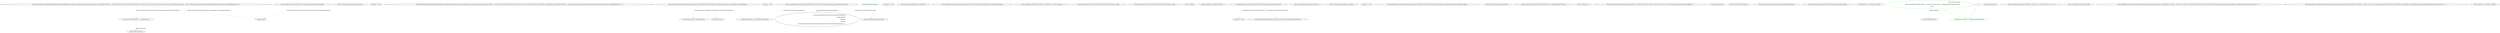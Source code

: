 digraph  {
m7_30 [cluster="CommandLine.Core.SpecificationPropertyExtensions.Validate(System.Collections.Generic.IEnumerable<CommandLine.Core.SpecificationProperty>, System.Collections.Generic.IEnumerable<System.Func<System.Collections.Generic.IEnumerable<CommandLine.Core.SpecificationProperty>, System.Collections.Generic.IEnumerable<CommandLine.Infrastructure.Maybe<CommandLine.Error>>>>)", file="SpecificationPropertyExtensions.cs", label="Entry CommandLine.Core.SpecificationPropertyExtensions.Validate(System.Collections.Generic.IEnumerable<CommandLine.Core.SpecificationProperty>, System.Collections.Generic.IEnumerable<System.Func<System.Collections.Generic.IEnumerable<CommandLine.Core.SpecificationProperty>, System.Collections.Generic.IEnumerable<CommandLine.Infrastructure.Maybe<CommandLine.Error>>>>)", span="44-44"];
m7_32 [cluster="CommandLine.Core.SpecificationPropertyExtensions.Validate(System.Collections.Generic.IEnumerable<CommandLine.Core.SpecificationProperty>, System.Collections.Generic.IEnumerable<System.Func<System.Collections.Generic.IEnumerable<CommandLine.Core.SpecificationProperty>, System.Collections.Generic.IEnumerable<CommandLine.Infrastructure.Maybe<CommandLine.Error>>>>)", file="SpecificationPropertyExtensions.cs", label="throw new ArgumentNullException(''specProps'');", span="49-49"];
m7_31 [cluster="CommandLine.Core.SpecificationPropertyExtensions.Validate(System.Collections.Generic.IEnumerable<CommandLine.Core.SpecificationProperty>, System.Collections.Generic.IEnumerable<System.Func<System.Collections.Generic.IEnumerable<CommandLine.Core.SpecificationProperty>, System.Collections.Generic.IEnumerable<CommandLine.Infrastructure.Maybe<CommandLine.Error>>>>)", file="SpecificationPropertyExtensions.cs", label="specProps == null", span="49-49"];
m7_33 [cluster="CommandLine.Core.SpecificationPropertyExtensions.Validate(System.Collections.Generic.IEnumerable<CommandLine.Core.SpecificationProperty>, System.Collections.Generic.IEnumerable<System.Func<System.Collections.Generic.IEnumerable<CommandLine.Core.SpecificationProperty>, System.Collections.Generic.IEnumerable<CommandLine.Infrastructure.Maybe<CommandLine.Error>>>>)", file="SpecificationPropertyExtensions.cs", label="return rules.SelectMany(rule => rule(specProps));", span="51-51"];
m7_34 [cluster="CommandLine.Core.SpecificationPropertyExtensions.Validate(System.Collections.Generic.IEnumerable<CommandLine.Core.SpecificationProperty>, System.Collections.Generic.IEnumerable<System.Func<System.Collections.Generic.IEnumerable<CommandLine.Core.SpecificationProperty>, System.Collections.Generic.IEnumerable<CommandLine.Infrastructure.Maybe<CommandLine.Error>>>>)", file="SpecificationPropertyExtensions.cs", label="Exit CommandLine.Core.SpecificationPropertyExtensions.Validate(System.Collections.Generic.IEnumerable<CommandLine.Core.SpecificationProperty>, System.Collections.Generic.IEnumerable<System.Func<System.Collections.Generic.IEnumerable<CommandLine.Core.SpecificationProperty>, System.Collections.Generic.IEnumerable<CommandLine.Infrastructure.Maybe<CommandLine.Error>>>>)", span="44-44"];
m7_0 [cluster="CommandLine.Core.SpecificationPropertyExtensions.WithSpecification(CommandLine.Core.SpecificationProperty, CommandLine.Core.Specification)", file="SpecificationPropertyExtensions.cs", label="Entry CommandLine.Core.SpecificationPropertyExtensions.WithSpecification(CommandLine.Core.SpecificationProperty, CommandLine.Core.Specification)", span="11-11"];
m7_1 [cluster="CommandLine.Core.SpecificationPropertyExtensions.WithSpecification(CommandLine.Core.SpecificationProperty, CommandLine.Core.Specification)", file="SpecificationPropertyExtensions.cs", label="specProp == null", span="13-13"];
m7_16 [cluster="CommandLine.Core.SpecificationPropertyExtensions.GetConversionType(CommandLine.Core.SpecificationProperty)", file="SpecificationPropertyExtensions.cs", label="Entry CommandLine.Core.SpecificationPropertyExtensions.GetConversionType(CommandLine.Core.SpecificationProperty)", span="27-27"];
m7_20 [cluster="CommandLine.Core.SpecificationPropertyExtensions.GetConversionType(CommandLine.Core.SpecificationProperty)", color=green, community=0, file="SpecificationPropertyExtensions.cs", label="TypeDescriptorKind.Sequence", prediction=0, span="33-33"];
m7_19 [cluster="CommandLine.Core.SpecificationPropertyExtensions.GetConversionType(CommandLine.Core.SpecificationProperty)", file="SpecificationPropertyExtensions.cs", label="specProp.Specification.ConversionType.ToDescriptor()", span="31-31"];
m7_21 [cluster="CommandLine.Core.SpecificationPropertyExtensions.GetConversionType(CommandLine.Core.SpecificationProperty)", file="SpecificationPropertyExtensions.cs", label="return specProp.Property.PropertyType.GetGenericArguments()\r\n                             .SingleOrDefault()\r\n                             .ToMaybe()\r\n                             .FromJust(\r\n                                 new InvalidOperationException(''Sequence properties should be of type IEnumerable<T>.''));", span="34-38"];
m7_17 [cluster="CommandLine.Core.SpecificationPropertyExtensions.GetConversionType(CommandLine.Core.SpecificationProperty)", file="SpecificationPropertyExtensions.cs", label="specProp == null", span="29-29"];
m7_22 [cluster="CommandLine.Core.SpecificationPropertyExtensions.GetConversionType(CommandLine.Core.SpecificationProperty)", file="SpecificationPropertyExtensions.cs", label="return specProp.Property.PropertyType;", span="40-40"];
m7_18 [cluster="CommandLine.Core.SpecificationPropertyExtensions.GetConversionType(CommandLine.Core.SpecificationProperty)", file="SpecificationPropertyExtensions.cs", label="throw new ArgumentNullException(''specProp'');", span="29-29"];
m7_23 [cluster="CommandLine.Core.SpecificationPropertyExtensions.GetConversionType(CommandLine.Core.SpecificationProperty)", file="SpecificationPropertyExtensions.cs", label="Exit CommandLine.Core.SpecificationPropertyExtensions.GetConversionType(CommandLine.Core.SpecificationProperty)", span="27-27"];
m7_29 [cluster="CommandLine.Infrastructure.Maybe<T>.FromJust<T>(System.Exception)", file="SpecificationPropertyExtensions.cs", label="Entry CommandLine.Infrastructure.Maybe<T>.FromJust<T>(System.Exception)", span="137-137"];
m7_2 [cluster="Humanizer.Tests.Localisation.he.NumberToWordsTests.ToWords(int, string)", file="SpecificationPropertyExtensions.cs", label="Entry Humanizer.Tests.Localisation.he.NumberToWordsTests.ToWords(int, string)", span="53-53"];
m7_4 [cluster="Humanizer.Tests.Localisation.he.NumberToWordsTests.ToWords(int, string)", file="SpecificationPropertyExtensions.cs", label="Exit Humanizer.Tests.Localisation.he.NumberToWordsTests.ToWords(int, string)", span="53-53"];
m7_3 [cluster="Humanizer.Tests.Localisation.he.NumberToWordsTests.ToWords(int, string)", file="SpecificationPropertyExtensions.cs", label="Assert.Equal(expected, number.ToWords())", span="55-55"];
m7_5 [cluster="int.ToWords()", file="SpecificationPropertyExtensions.cs", label="Entry int.ToWords()", span="32-32"];
m7_6 [cluster="Unk.Equal", file="SpecificationPropertyExtensions.cs", label="Entry Unk.Equal", span=""];
m7_8 [cluster="Humanizer.Tests.Localisation.he.NumberToWordsTests.NegativeToWords(int, string)", file="SpecificationPropertyExtensions.cs", label="Assert.Equal(expected, number.ToWords())", span="62-62"];
m7_9 [cluster="Humanizer.Tests.Localisation.he.NumberToWordsTests.NegativeToWords(int, string)", file="SpecificationPropertyExtensions.cs", label="Exit Humanizer.Tests.Localisation.he.NumberToWordsTests.NegativeToWords(int, string)", span="60-60"];
m7_11 [cluster="CommandLine.Core.SpecificationPropertyExtensions.WithValue(CommandLine.Core.SpecificationProperty, CommandLine.Infrastructure.Maybe<object>)", file="SpecificationPropertyExtensions.cs", label="throw new ArgumentNullException(''specProp'');", span="21-21"];
m7_13 [cluster="CommandLine.Core.SpecificationPropertyExtensions.WithValue(CommandLine.Core.SpecificationProperty, CommandLine.Infrastructure.Maybe<object>)", file="SpecificationPropertyExtensions.cs", label="throw new ArgumentNullException(''newValue'');", span="22-22"];
m7_10 [cluster="CommandLine.Core.SpecificationPropertyExtensions.WithValue(CommandLine.Core.SpecificationProperty, CommandLine.Infrastructure.Maybe<object>)", file="SpecificationPropertyExtensions.cs", label="specProp == null", span="21-21"];
m7_12 [cluster="CommandLine.Core.SpecificationPropertyExtensions.WithValue(CommandLine.Core.SpecificationProperty, CommandLine.Infrastructure.Maybe<object>)", file="SpecificationPropertyExtensions.cs", label="newValue == null", span="22-22"];
m7_14 [cluster="CommandLine.Core.SpecificationPropertyExtensions.WithValue(CommandLine.Core.SpecificationProperty, CommandLine.Infrastructure.Maybe<object>)", file="SpecificationPropertyExtensions.cs", label="return SpecificationProperty.Create(specProp.Specification, specProp.Property, newValue);", span="24-24"];
m7_15 [cluster="CommandLine.Core.SpecificationPropertyExtensions.WithValue(CommandLine.Core.SpecificationProperty, CommandLine.Infrastructure.Maybe<object>)", file="SpecificationPropertyExtensions.cs", label="Exit CommandLine.Core.SpecificationPropertyExtensions.WithValue(CommandLine.Core.SpecificationProperty, CommandLine.Infrastructure.Maybe<object>)", span="19-19"];
m7_25 [cluster="System.Type.GetGenericArguments()", file="SpecificationPropertyExtensions.cs", label="Entry System.Type.GetGenericArguments()", span="0-0"];
m7_26 [cluster="System.Collections.Generic.IEnumerable<TSource>.SingleOrDefault<TSource>()", file="SpecificationPropertyExtensions.cs", label="Entry System.Collections.Generic.IEnumerable<TSource>.SingleOrDefault<TSource>()", span="0-0"];
m7_27 [cluster="T.ToMaybe<T>()", file="SpecificationPropertyExtensions.cs", label="Entry T.ToMaybe<T>()", span="82-82"];
m7_35 [cluster="System.Collections.Generic.IEnumerable<TSource>.SelectMany<TSource, TResult>(System.Func<TSource, System.Collections.Generic.IEnumerable<TResult>>)", file="SpecificationPropertyExtensions.cs", label="Entry System.Collections.Generic.IEnumerable<TSource>.SelectMany<TSource, TResult>(System.Func<TSource, System.Collections.Generic.IEnumerable<TResult>>)", span="0-0"];
m7_36 [cluster="lambda expression", file="SpecificationPropertyExtensions.cs", label="Entry lambda expression", span="51-51"];
m7_37 [cluster="lambda expression", file="SpecificationPropertyExtensions.cs", label="rule(specProps)", span="51-51"];
m7_38 [cluster="lambda expression", file="SpecificationPropertyExtensions.cs", label="Exit lambda expression", span="51-51"];
m7_24 [cluster="System.Type.ToDescriptor()", file="SpecificationPropertyExtensions.cs", label="Entry System.Type.ToDescriptor()", span="22-22"];
m7_7 [cluster="System.ArgumentNullException.ArgumentNullException(string)", file="SpecificationPropertyExtensions.cs", label="Entry System.ArgumentNullException.ArgumentNullException(string)", span="0-0"];
m7_28 [cluster="System.InvalidOperationException.InvalidOperationException(string)", file="SpecificationPropertyExtensions.cs", label="Entry System.InvalidOperationException.InvalidOperationException(string)", span="0-0"];
m7_39 [cluster="System.Func<T, TResult>.Invoke(T)", file="SpecificationPropertyExtensions.cs", label="Entry System.Func<T, TResult>.Invoke(T)", span="0-0"];
m7_40 [file="SpecificationPropertyExtensions.cs", label="System.Collections.Generic.IEnumerable<CommandLine.Core.SpecificationProperty>", span=""];
m9_5 [cluster="lambda expression", file="Switch.cs", label="Entry lambda expression", span="16-16"];
m9_6 [cluster="lambda expression", color=green, community=0, file="Switch.cs", label="t.IsName() && info.Item1 == TypeDescriptorKind.Boolean", prediction=1, span="16-16"];
m9_7 [cluster="lambda expression", file="Switch.cs", label="Exit lambda expression", span="16-16"];
m9_4 [cluster="CommandLine.Infrastructure.Maybe<T1>.Return<T1, T2>(System.Func<T1, T2>, T2)", file="Switch.cs", label="Entry CommandLine.Infrastructure.Maybe<T1>.Return<T1, T2>(System.Func<T1, T2>, T2)", span="103-103"];
m9_8 [cluster="CommandLine.Core.Token.IsName()", file="Switch.cs", label="Entry CommandLine.Core.Token.IsName()", span="72-72"];
m9_0 [cluster="CommandLine.Core.Switch.Partition(System.Collections.Generic.IEnumerable<CommandLine.Core.Token>, System.Func<string, CommandLine.Infrastructure.Maybe<System.Tuple<CommandLine.Core.TypeDescriptorKind, CommandLine.Infrastructure.Maybe<int>>>>)", file="Switch.cs", label="Entry CommandLine.Core.Switch.Partition(System.Collections.Generic.IEnumerable<CommandLine.Core.Token>, System.Func<string, CommandLine.Infrastructure.Maybe<System.Tuple<CommandLine.Core.TypeDescriptorKind, CommandLine.Infrastructure.Maybe<int>>>>)", span="11-11"];
m9_1 [cluster="CommandLine.Core.Switch.Partition(System.Collections.Generic.IEnumerable<CommandLine.Core.Token>, System.Func<string, CommandLine.Infrastructure.Maybe<System.Tuple<CommandLine.Core.TypeDescriptorKind, CommandLine.Infrastructure.Maybe<int>>>>)", color=green, community=1, file="Switch.cs", label="return from t in tokens\r\n                   where typeLookup(t.Text).Return(info => t.IsName() && info.Item1 == TypeDescriptorKind.Boolean, false)\r\n                   select t;", prediction=1, span="15-17"];
m9_2 [cluster="CommandLine.Core.Switch.Partition(System.Collections.Generic.IEnumerable<CommandLine.Core.Token>, System.Func<string, CommandLine.Infrastructure.Maybe<System.Tuple<CommandLine.Core.TypeDescriptorKind, CommandLine.Infrastructure.Maybe<int>>>>)", file="Switch.cs", label="Exit CommandLine.Core.Switch.Partition(System.Collections.Generic.IEnumerable<CommandLine.Core.Token>, System.Func<string, CommandLine.Infrastructure.Maybe<System.Tuple<CommandLine.Core.TypeDescriptorKind, CommandLine.Infrastructure.Maybe<int>>>>)", span="11-11"];
m9_3 [cluster="System.Func<T, TResult>.Invoke(T)", file="Switch.cs", label="Entry System.Func<T, TResult>.Invoke(T)", span="0-0"];
m9_9 [file="Switch.cs", label=t, span=""];
m7_30 -> m7_33  [color=darkseagreen4, key=1, label="System.Collections.Generic.IEnumerable<CommandLine.Core.SpecificationProperty>", style=dashed];
m7_30 -> m7_37  [color=darkseagreen4, key=1, label="System.Collections.Generic.IEnumerable<CommandLine.Core.SpecificationProperty>", style=dashed];
m7_33 -> m7_36  [color=darkseagreen4, key=1, label="lambda expression", style=dashed];
m7_0 -> m7_3  [color=darkseagreen4, key=1, label="CommandLine.Core.Specification", style=dashed];
m7_0 -> m7_5  [color=darkseagreen4, key=1, label="CommandLine.Core.SpecificationProperty", style=dashed];
m7_16 -> m7_19  [color=darkseagreen4, key=1, label="CommandLine.Core.SpecificationProperty", style=dashed];
m7_16 -> m7_21  [color=darkseagreen4, key=1, label="CommandLine.Core.SpecificationProperty", style=dashed];
m7_16 -> m7_22  [color=darkseagreen4, key=1, label="CommandLine.Core.SpecificationProperty", style=dashed];
m7_9 -> m7_12  [color=darkseagreen4, key=1, label="CommandLine.Infrastructure.Maybe<object>", style=dashed];
m7_9 -> m7_14  [color=darkseagreen4, key=1, label="CommandLine.Core.SpecificationProperty", style=dashed];
m7_40 -> m7_37  [color=darkseagreen4, key=1, label="System.Collections.Generic.IEnumerable<CommandLine.Core.SpecificationProperty>", style=dashed];
m9_1 -> m9_1  [color=green, key=1, label=t, style=dashed];
m9_1 -> m9_5  [color=green, key=1, label="lambda expression", style=dashed];
m9_1 -> m9_6  [color=green, key=1, label=t, style=dashed];
m9_9 -> m9_6  [color=green, key=1, label=t, style=dashed];
}

